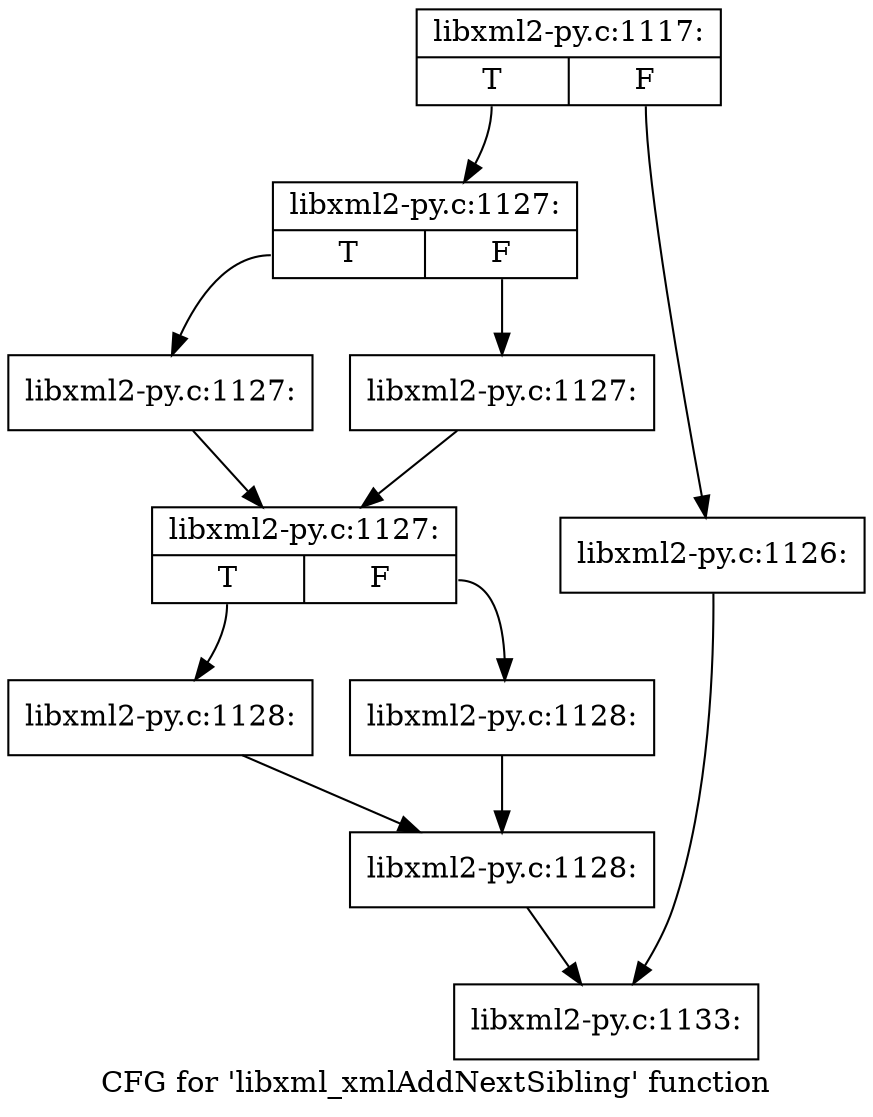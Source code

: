 digraph "CFG for 'libxml_xmlAddNextSibling' function" {
	label="CFG for 'libxml_xmlAddNextSibling' function";

	Node0x3ccf340 [shape=record,label="{libxml2-py.c:1117:|{<s0>T|<s1>F}}"];
	Node0x3ccf340:s0 -> Node0x3cd2e60;
	Node0x3ccf340:s1 -> Node0x3cd2e10;
	Node0x3cd2e10 [shape=record,label="{libxml2-py.c:1126:}"];
	Node0x3cd2e10 -> Node0x3ccf720;
	Node0x3cd2e60 [shape=record,label="{libxml2-py.c:1127:|{<s0>T|<s1>F}}"];
	Node0x3cd2e60:s0 -> Node0x3cd36c0;
	Node0x3cd2e60:s1 -> Node0x3cd3710;
	Node0x3cd36c0 [shape=record,label="{libxml2-py.c:1127:}"];
	Node0x3cd36c0 -> Node0x3cd3760;
	Node0x3cd3710 [shape=record,label="{libxml2-py.c:1127:}"];
	Node0x3cd3710 -> Node0x3cd3760;
	Node0x3cd3760 [shape=record,label="{libxml2-py.c:1127:|{<s0>T|<s1>F}}"];
	Node0x3cd3760:s0 -> Node0x3cd3d90;
	Node0x3cd3760:s1 -> Node0x3cd3de0;
	Node0x3cd3d90 [shape=record,label="{libxml2-py.c:1128:}"];
	Node0x3cd3d90 -> Node0x3cd3e30;
	Node0x3cd3de0 [shape=record,label="{libxml2-py.c:1128:}"];
	Node0x3cd3de0 -> Node0x3cd3e30;
	Node0x3cd3e30 [shape=record,label="{libxml2-py.c:1128:}"];
	Node0x3cd3e30 -> Node0x3ccf720;
	Node0x3ccf720 [shape=record,label="{libxml2-py.c:1133:}"];
}

